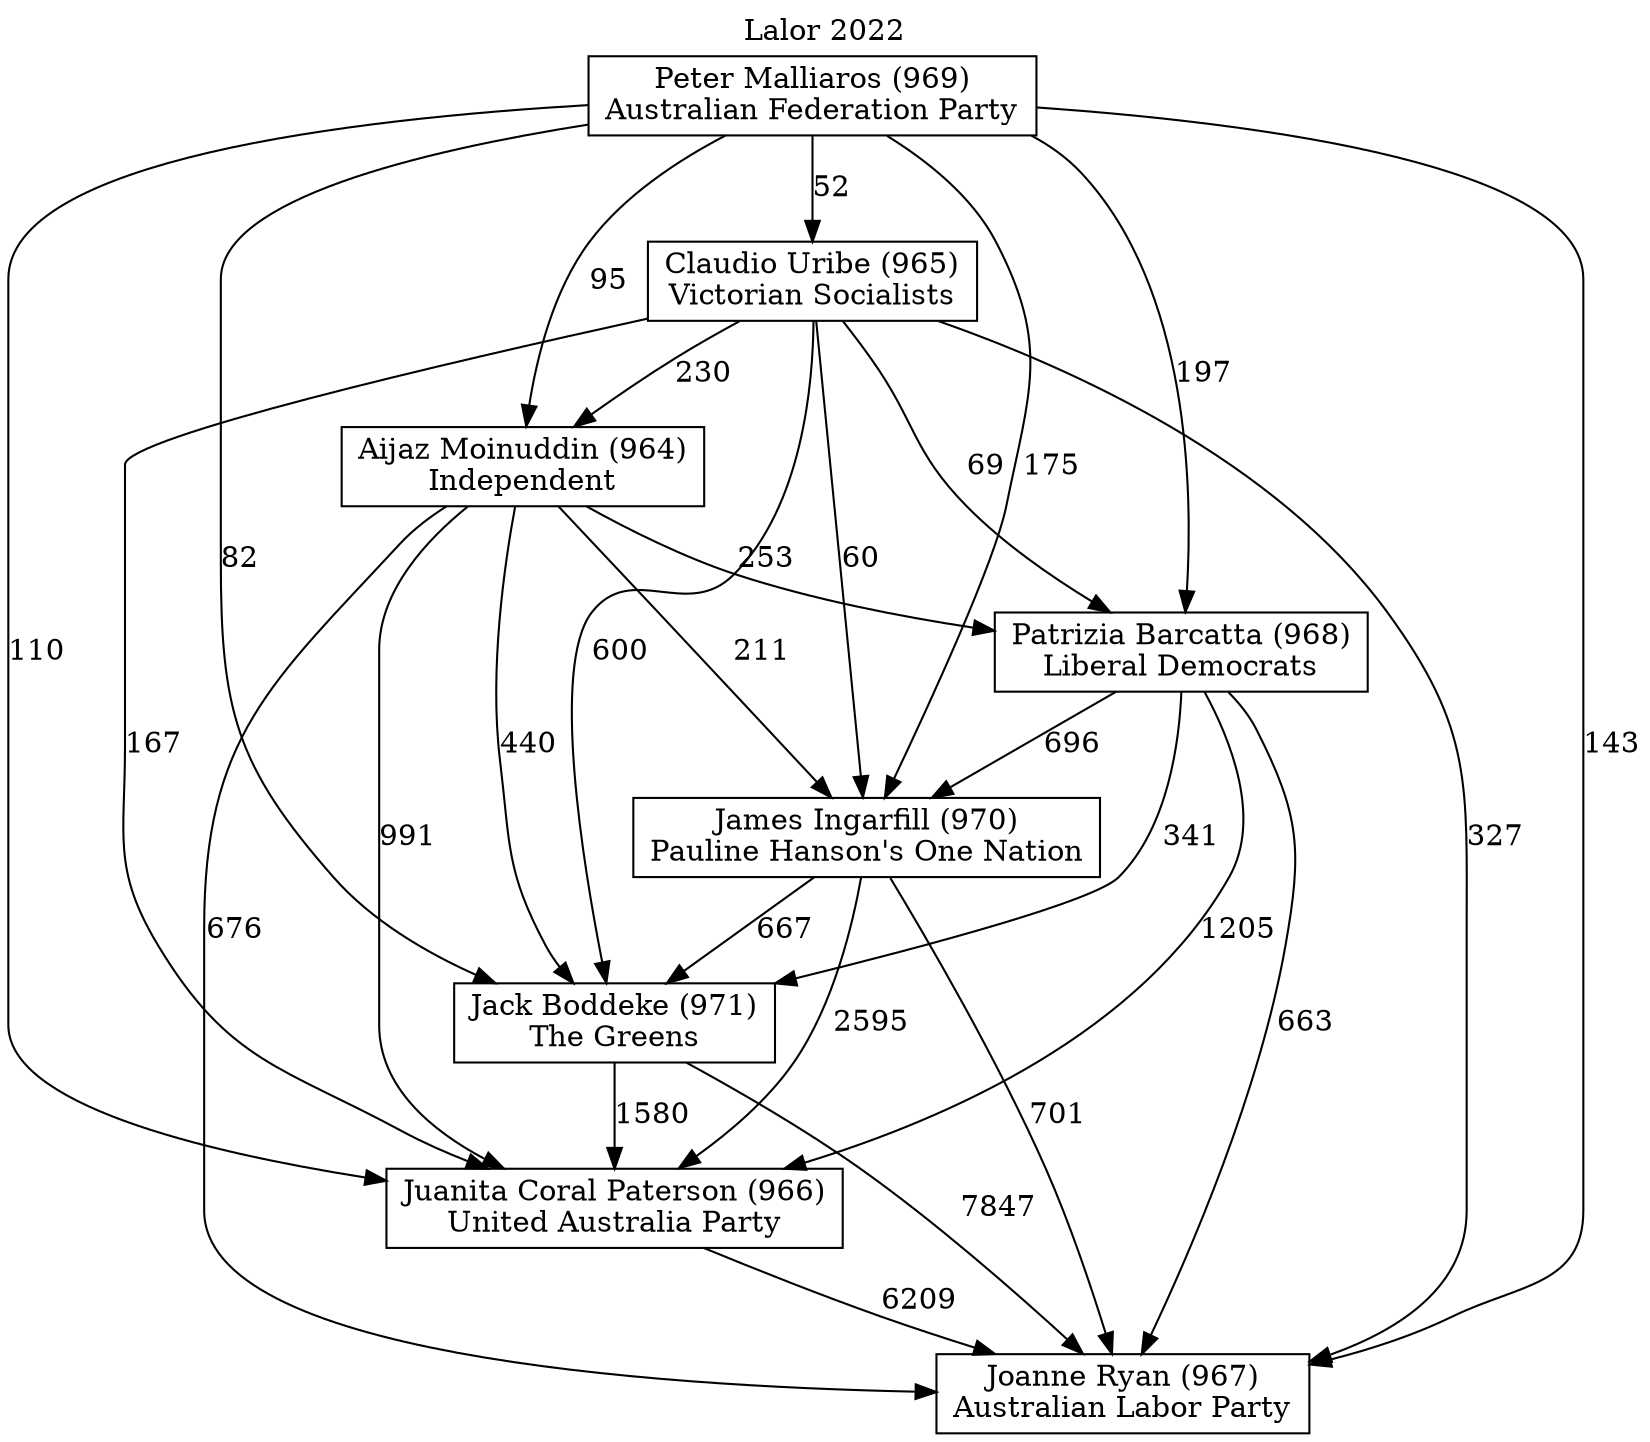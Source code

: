// House preference flow
digraph "Joanne Ryan (967)_Lalor_2022" {
	graph [label="Lalor 2022" labelloc=t mclimit=10]
	node [shape=box]
	"Claudio Uribe (965)" [label="Claudio Uribe (965)
Victorian Socialists"]
	"Juanita Coral Paterson (966)" [label="Juanita Coral Paterson (966)
United Australia Party"]
	"James Ingarfill (970)" [label="James Ingarfill (970)
Pauline Hanson's One Nation"]
	"Peter Malliaros (969)" [label="Peter Malliaros (969)
Australian Federation Party"]
	"Joanne Ryan (967)" [label="Joanne Ryan (967)
Australian Labor Party"]
	"Aijaz Moinuddin (964)" [label="Aijaz Moinuddin (964)
Independent"]
	"Jack Boddeke (971)" [label="Jack Boddeke (971)
The Greens"]
	"Patrizia Barcatta (968)" [label="Patrizia Barcatta (968)
Liberal Democrats"]
	"Claudio Uribe (965)" -> "Joanne Ryan (967)" [label=327]
	"Jack Boddeke (971)" -> "Joanne Ryan (967)" [label=7847]
	"Peter Malliaros (969)" -> "Juanita Coral Paterson (966)" [label=110]
	"Patrizia Barcatta (968)" -> "Jack Boddeke (971)" [label=341]
	"Patrizia Barcatta (968)" -> "Juanita Coral Paterson (966)" [label=1205]
	"Claudio Uribe (965)" -> "Aijaz Moinuddin (964)" [label=230]
	"Juanita Coral Paterson (966)" -> "Joanne Ryan (967)" [label=6209]
	"Jack Boddeke (971)" -> "Juanita Coral Paterson (966)" [label=1580]
	"James Ingarfill (970)" -> "Joanne Ryan (967)" [label=701]
	"Aijaz Moinuddin (964)" -> "Patrizia Barcatta (968)" [label=253]
	"James Ingarfill (970)" -> "Juanita Coral Paterson (966)" [label=2595]
	"Claudio Uribe (965)" -> "James Ingarfill (970)" [label=60]
	"James Ingarfill (970)" -> "Jack Boddeke (971)" [label=667]
	"Peter Malliaros (969)" -> "Patrizia Barcatta (968)" [label=197]
	"Peter Malliaros (969)" -> "James Ingarfill (970)" [label=175]
	"Patrizia Barcatta (968)" -> "Joanne Ryan (967)" [label=663]
	"Peter Malliaros (969)" -> "Aijaz Moinuddin (964)" [label=95]
	"Aijaz Moinuddin (964)" -> "Joanne Ryan (967)" [label=676]
	"Aijaz Moinuddin (964)" -> "Jack Boddeke (971)" [label=440]
	"Peter Malliaros (969)" -> "Jack Boddeke (971)" [label=82]
	"Claudio Uribe (965)" -> "Jack Boddeke (971)" [label=600]
	"Claudio Uribe (965)" -> "Patrizia Barcatta (968)" [label=69]
	"Peter Malliaros (969)" -> "Claudio Uribe (965)" [label=52]
	"Aijaz Moinuddin (964)" -> "Juanita Coral Paterson (966)" [label=991]
	"Aijaz Moinuddin (964)" -> "James Ingarfill (970)" [label=211]
	"Patrizia Barcatta (968)" -> "James Ingarfill (970)" [label=696]
	"Claudio Uribe (965)" -> "Juanita Coral Paterson (966)" [label=167]
	"Peter Malliaros (969)" -> "Joanne Ryan (967)" [label=143]
}
